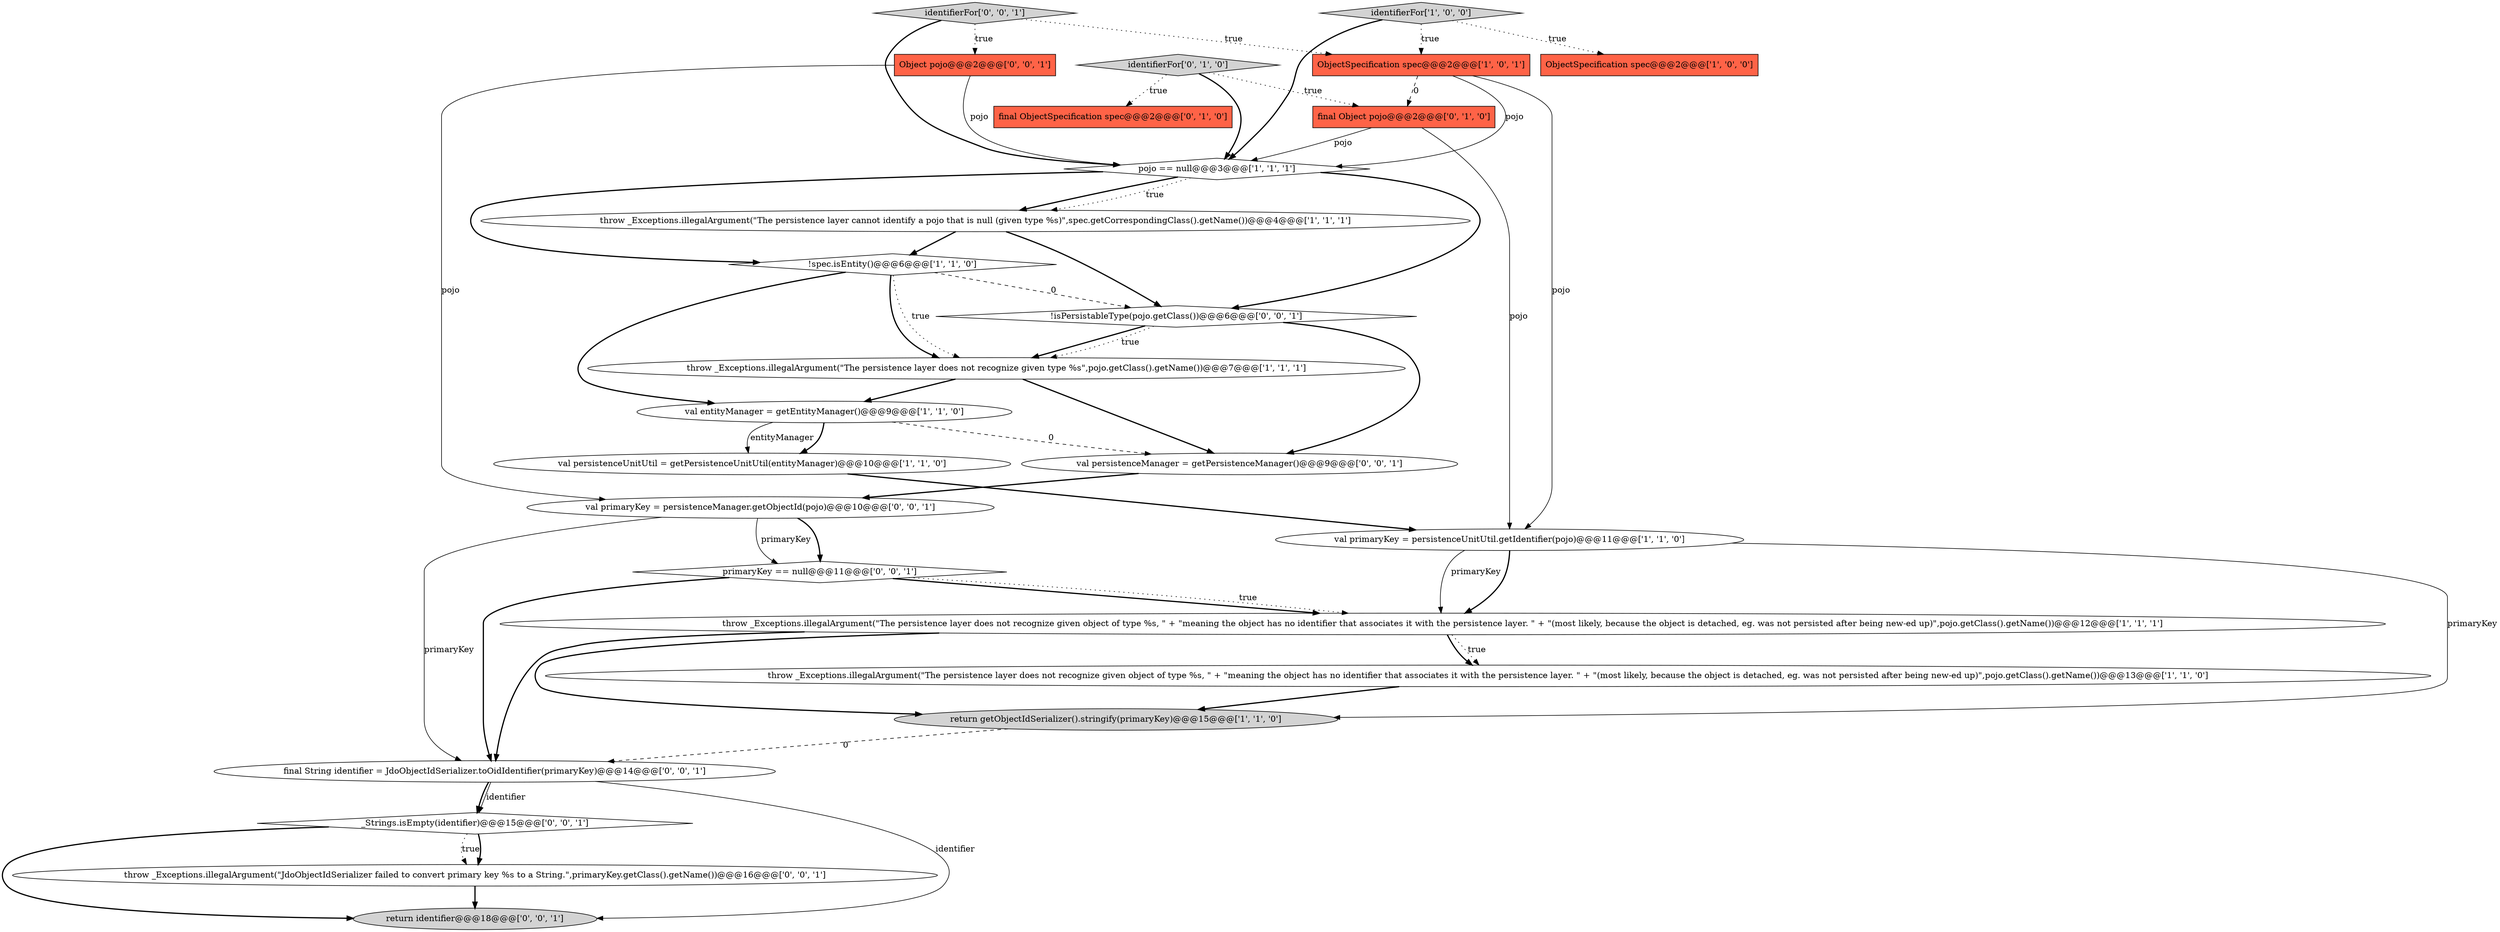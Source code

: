 digraph {
17 [style = filled, label = "Object pojo@@@2@@@['0', '0', '1']", fillcolor = tomato, shape = box image = "AAA0AAABBB3BBB"];
21 [style = filled, label = "throw _Exceptions.illegalArgument(\"JdoObjectIdSerializer failed to convert primary key %s to a String.\",primaryKey.getClass().getName())@@@16@@@['0', '0', '1']", fillcolor = white, shape = ellipse image = "AAA0AAABBB3BBB"];
24 [style = filled, label = "val persistenceManager = getPersistenceManager()@@@9@@@['0', '0', '1']", fillcolor = white, shape = ellipse image = "AAA0AAABBB3BBB"];
4 [style = filled, label = "pojo == null@@@3@@@['1', '1', '1']", fillcolor = white, shape = diamond image = "AAA0AAABBB1BBB"];
12 [style = filled, label = "throw _Exceptions.illegalArgument(\"The persistence layer does not recognize given type %s\",pojo.getClass().getName())@@@7@@@['1', '1', '1']", fillcolor = white, shape = ellipse image = "AAA0AAABBB1BBB"];
20 [style = filled, label = "val primaryKey = persistenceManager.getObjectId(pojo)@@@10@@@['0', '0', '1']", fillcolor = white, shape = ellipse image = "AAA0AAABBB3BBB"];
14 [style = filled, label = "identifierFor['0', '1', '0']", fillcolor = lightgray, shape = diamond image = "AAA0AAABBB2BBB"];
25 [style = filled, label = "primaryKey == null@@@11@@@['0', '0', '1']", fillcolor = white, shape = diamond image = "AAA0AAABBB3BBB"];
11 [style = filled, label = "throw _Exceptions.illegalArgument(\"The persistence layer cannot identify a pojo that is null (given type %s)\",spec.getCorrespondingClass().getName())@@@4@@@['1', '1', '1']", fillcolor = white, shape = ellipse image = "AAA0AAABBB1BBB"];
8 [style = filled, label = "!spec.isEntity()@@@6@@@['1', '1', '0']", fillcolor = white, shape = diamond image = "AAA0AAABBB1BBB"];
1 [style = filled, label = "identifierFor['1', '0', '0']", fillcolor = lightgray, shape = diamond image = "AAA0AAABBB1BBB"];
0 [style = filled, label = "throw _Exceptions.illegalArgument(\"The persistence layer does not recognize given object of type %s, \" + \"meaning the object has no identifier that associates it with the persistence layer. \" + \"(most likely, because the object is detached, eg. was not persisted after being new-ed up)\",pojo.getClass().getName())@@@12@@@['1', '1', '1']", fillcolor = white, shape = ellipse image = "AAA0AAABBB1BBB"];
13 [style = filled, label = "final ObjectSpecification spec@@@2@@@['0', '1', '0']", fillcolor = tomato, shape = box image = "AAA0AAABBB2BBB"];
10 [style = filled, label = "throw _Exceptions.illegalArgument(\"The persistence layer does not recognize given object of type %s, \" + \"meaning the object has no identifier that associates it with the persistence layer. \" + \"(most likely, because the object is detached, eg. was not persisted after being new-ed up)\",pojo.getClass().getName())@@@13@@@['1', '1', '0']", fillcolor = white, shape = ellipse image = "AAA0AAABBB1BBB"];
5 [style = filled, label = "ObjectSpecification spec@@@2@@@['1', '0', '0']", fillcolor = tomato, shape = box image = "AAA0AAABBB1BBB"];
23 [style = filled, label = "final String identifier = JdoObjectIdSerializer.toOidIdentifier(primaryKey)@@@14@@@['0', '0', '1']", fillcolor = white, shape = ellipse image = "AAA0AAABBB3BBB"];
19 [style = filled, label = "!isPersistableType(pojo.getClass())@@@6@@@['0', '0', '1']", fillcolor = white, shape = diamond image = "AAA0AAABBB3BBB"];
7 [style = filled, label = "return getObjectIdSerializer().stringify(primaryKey)@@@15@@@['1', '1', '0']", fillcolor = lightgray, shape = ellipse image = "AAA0AAABBB1BBB"];
18 [style = filled, label = "return identifier@@@18@@@['0', '0', '1']", fillcolor = lightgray, shape = ellipse image = "AAA0AAABBB3BBB"];
9 [style = filled, label = "ObjectSpecification spec@@@2@@@['1', '0', '1']", fillcolor = tomato, shape = box image = "AAA0AAABBB1BBB"];
3 [style = filled, label = "val primaryKey = persistenceUnitUtil.getIdentifier(pojo)@@@11@@@['1', '1', '0']", fillcolor = white, shape = ellipse image = "AAA0AAABBB1BBB"];
22 [style = filled, label = "_Strings.isEmpty(identifier)@@@15@@@['0', '0', '1']", fillcolor = white, shape = diamond image = "AAA0AAABBB3BBB"];
6 [style = filled, label = "val persistenceUnitUtil = getPersistenceUnitUtil(entityManager)@@@10@@@['1', '1', '0']", fillcolor = white, shape = ellipse image = "AAA0AAABBB1BBB"];
16 [style = filled, label = "identifierFor['0', '0', '1']", fillcolor = lightgray, shape = diamond image = "AAA0AAABBB3BBB"];
2 [style = filled, label = "val entityManager = getEntityManager()@@@9@@@['1', '1', '0']", fillcolor = white, shape = ellipse image = "AAA0AAABBB1BBB"];
15 [style = filled, label = "final Object pojo@@@2@@@['0', '1', '0']", fillcolor = tomato, shape = box image = "AAA1AAABBB2BBB"];
25->0 [style = bold, label=""];
22->21 [style = dotted, label="true"];
6->3 [style = bold, label=""];
8->19 [style = dashed, label="0"];
1->4 [style = bold, label=""];
16->9 [style = dotted, label="true"];
7->23 [style = dashed, label="0"];
23->18 [style = solid, label="identifier"];
20->23 [style = solid, label="primaryKey"];
20->25 [style = solid, label="primaryKey"];
19->12 [style = bold, label=""];
0->10 [style = dotted, label="true"];
2->6 [style = bold, label=""];
25->23 [style = bold, label=""];
2->6 [style = solid, label="entityManager"];
16->17 [style = dotted, label="true"];
4->19 [style = bold, label=""];
22->21 [style = bold, label=""];
4->11 [style = dotted, label="true"];
19->12 [style = dotted, label="true"];
3->0 [style = solid, label="primaryKey"];
25->0 [style = dotted, label="true"];
12->24 [style = bold, label=""];
11->19 [style = bold, label=""];
20->25 [style = bold, label=""];
10->7 [style = bold, label=""];
21->18 [style = bold, label=""];
14->13 [style = dotted, label="true"];
3->0 [style = bold, label=""];
9->3 [style = solid, label="pojo"];
0->7 [style = bold, label=""];
19->24 [style = bold, label=""];
24->20 [style = bold, label=""];
14->15 [style = dotted, label="true"];
12->2 [style = bold, label=""];
0->10 [style = bold, label=""];
22->18 [style = bold, label=""];
23->22 [style = bold, label=""];
8->12 [style = dotted, label="true"];
0->23 [style = bold, label=""];
23->22 [style = solid, label="identifier"];
8->2 [style = bold, label=""];
1->9 [style = dotted, label="true"];
15->4 [style = solid, label="pojo"];
17->20 [style = solid, label="pojo"];
15->3 [style = solid, label="pojo"];
8->12 [style = bold, label=""];
9->4 [style = solid, label="pojo"];
4->8 [style = bold, label=""];
11->8 [style = bold, label=""];
2->24 [style = dashed, label="0"];
16->4 [style = bold, label=""];
4->11 [style = bold, label=""];
3->7 [style = solid, label="primaryKey"];
1->5 [style = dotted, label="true"];
17->4 [style = solid, label="pojo"];
9->15 [style = dashed, label="0"];
14->4 [style = bold, label=""];
}
